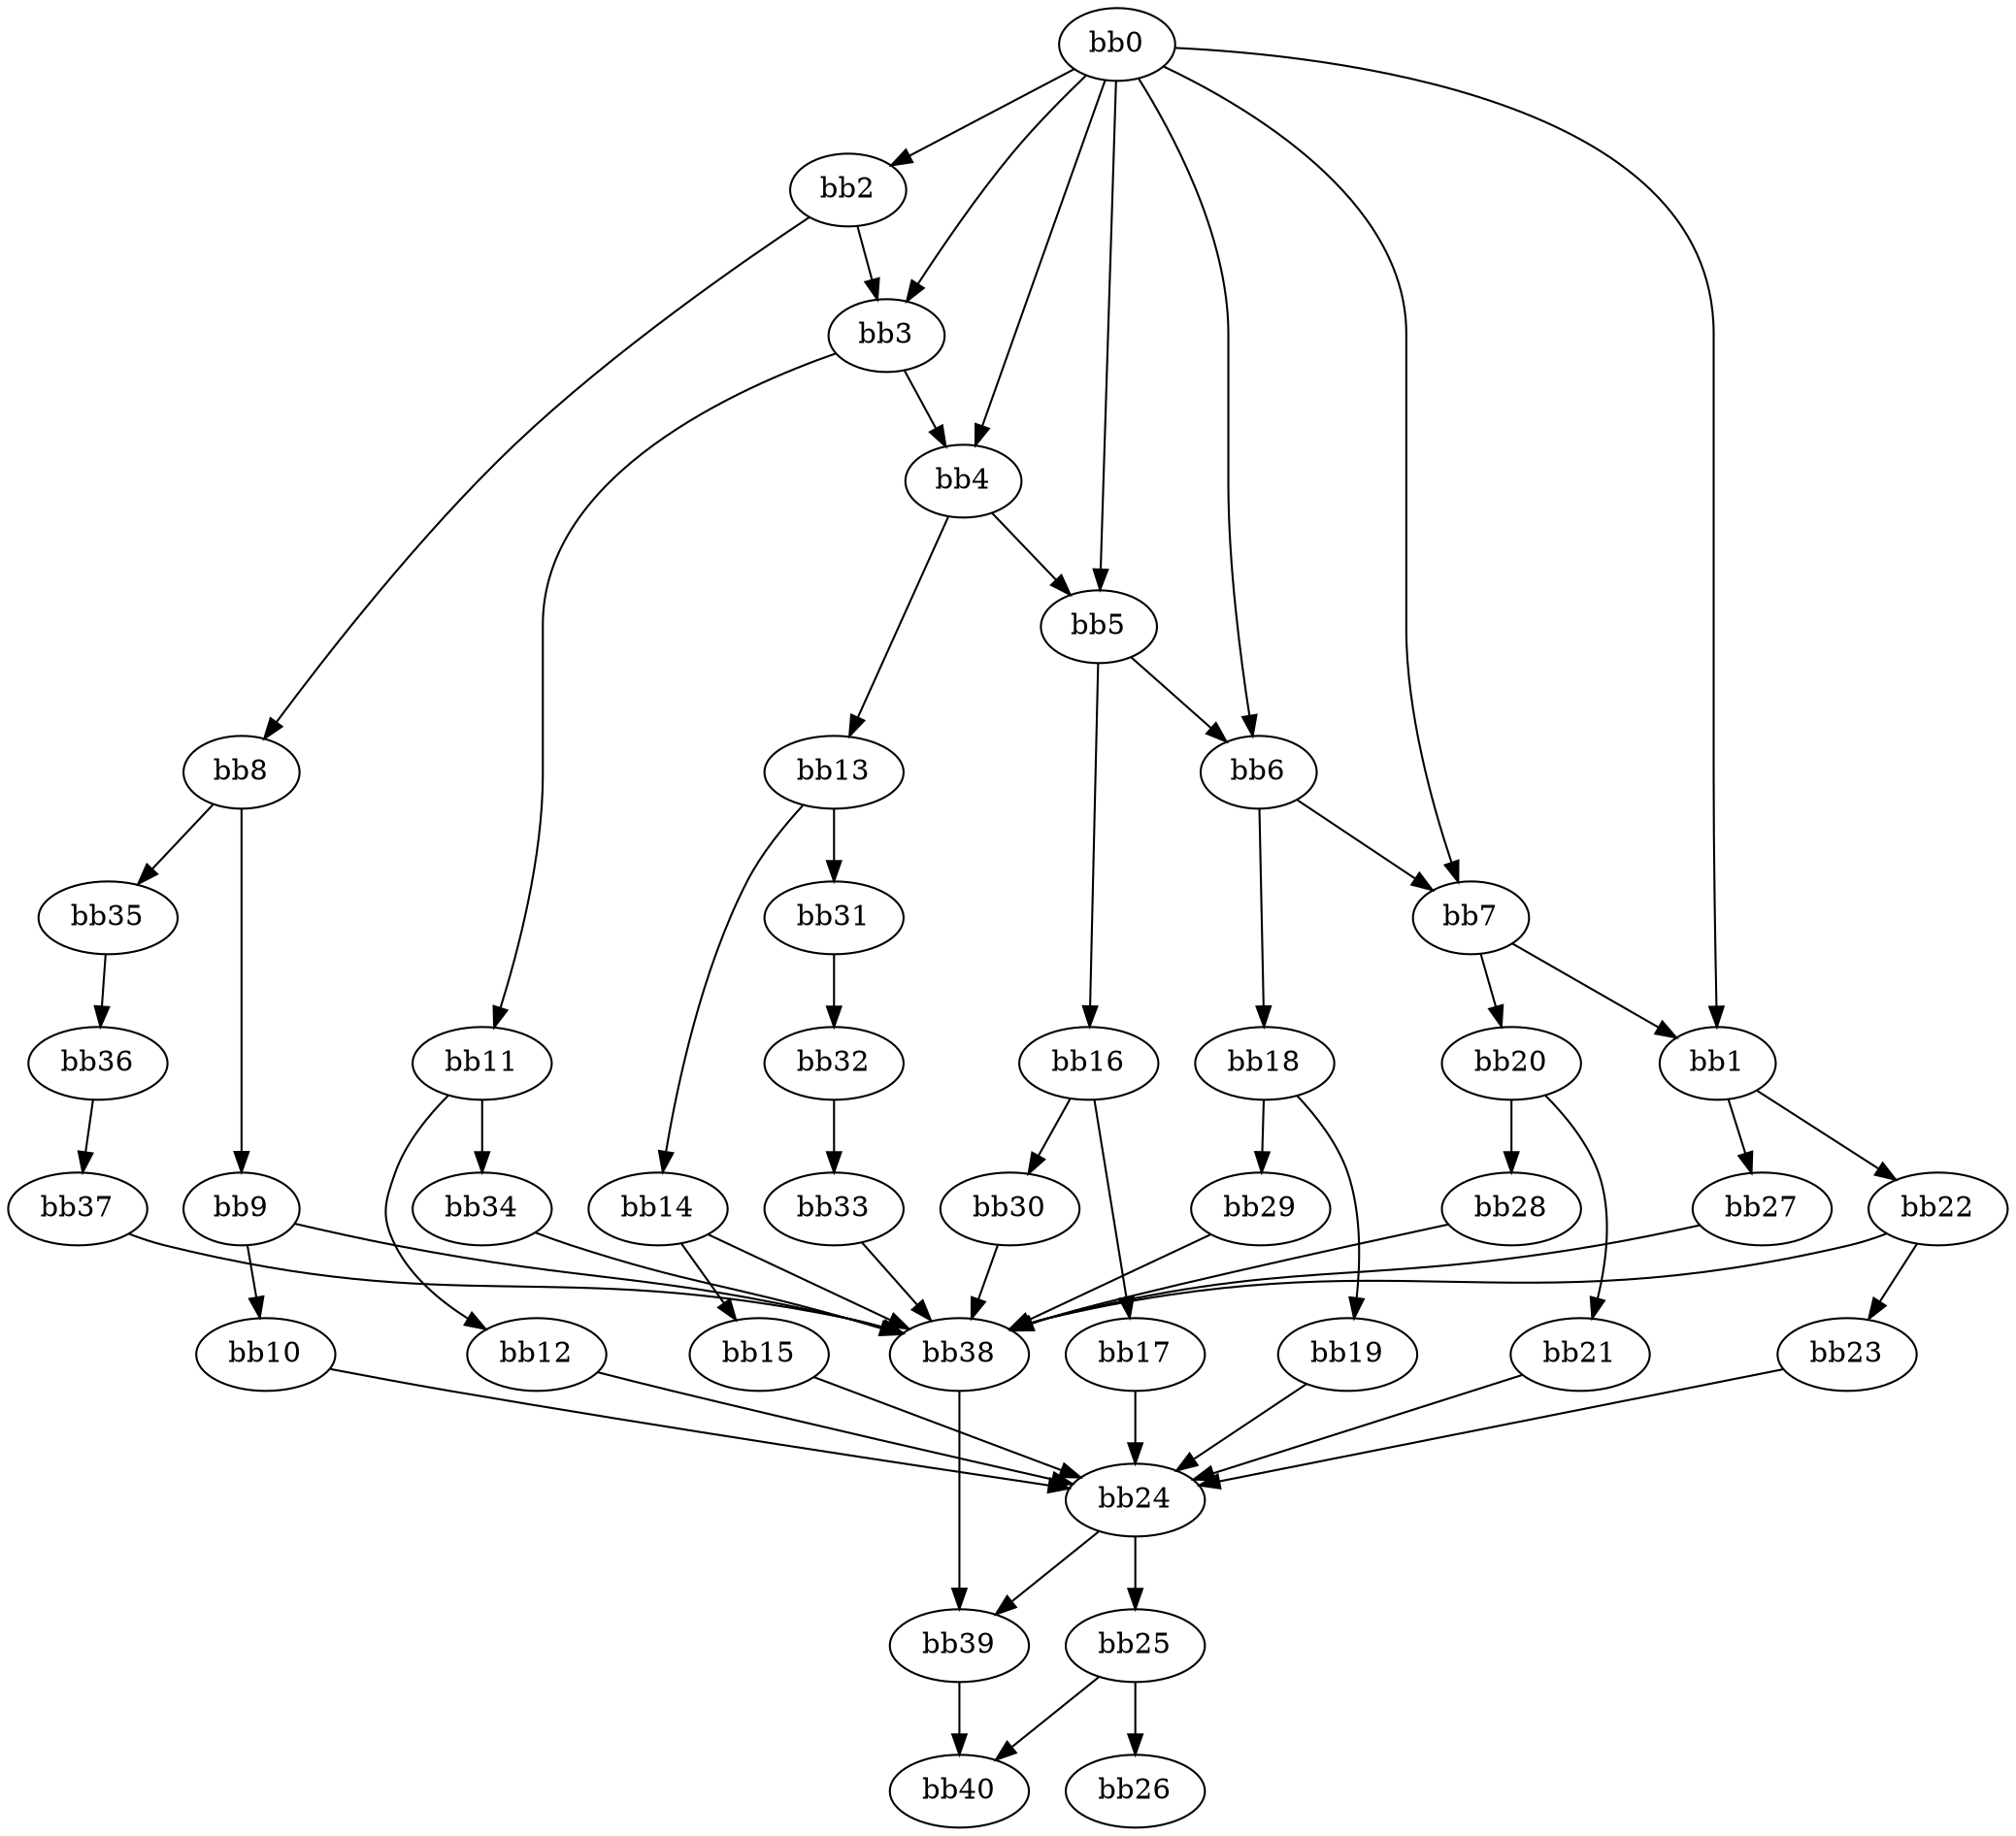 digraph {
    0 [ label = "bb0\l" ]
    1 [ label = "bb1\l" ]
    2 [ label = "bb2\l" ]
    3 [ label = "bb3\l" ]
    4 [ label = "bb4\l" ]
    5 [ label = "bb5\l" ]
    6 [ label = "bb6\l" ]
    7 [ label = "bb7\l" ]
    8 [ label = "bb8\l" ]
    9 [ label = "bb9\l" ]
    10 [ label = "bb10\l" ]
    11 [ label = "bb11\l" ]
    12 [ label = "bb12\l" ]
    13 [ label = "bb13\l" ]
    14 [ label = "bb14\l" ]
    15 [ label = "bb15\l" ]
    16 [ label = "bb16\l" ]
    17 [ label = "bb17\l" ]
    18 [ label = "bb18\l" ]
    19 [ label = "bb19\l" ]
    20 [ label = "bb20\l" ]
    21 [ label = "bb21\l" ]
    22 [ label = "bb22\l" ]
    23 [ label = "bb23\l" ]
    24 [ label = "bb24\l" ]
    25 [ label = "bb25\l" ]
    26 [ label = "bb26\l" ]
    27 [ label = "bb27\l" ]
    28 [ label = "bb28\l" ]
    29 [ label = "bb29\l" ]
    30 [ label = "bb30\l" ]
    31 [ label = "bb31\l" ]
    32 [ label = "bb32\l" ]
    33 [ label = "bb33\l" ]
    34 [ label = "bb34\l" ]
    35 [ label = "bb35\l" ]
    36 [ label = "bb36\l" ]
    37 [ label = "bb37\l" ]
    38 [ label = "bb38\l" ]
    39 [ label = "bb39\l" ]
    40 [ label = "bb40\l" ]
    0 -> 1 [ ]
    0 -> 2 [ ]
    0 -> 3 [ ]
    0 -> 4 [ ]
    0 -> 5 [ ]
    0 -> 6 [ ]
    0 -> 7 [ ]
    1 -> 22 [ ]
    1 -> 27 [ ]
    2 -> 3 [ ]
    2 -> 8 [ ]
    3 -> 4 [ ]
    3 -> 11 [ ]
    4 -> 5 [ ]
    4 -> 13 [ ]
    5 -> 6 [ ]
    5 -> 16 [ ]
    6 -> 7 [ ]
    6 -> 18 [ ]
    7 -> 1 [ ]
    7 -> 20 [ ]
    8 -> 9 [ ]
    8 -> 35 [ ]
    9 -> 10 [ ]
    9 -> 38 [ ]
    10 -> 24 [ ]
    11 -> 12 [ ]
    11 -> 34 [ ]
    12 -> 24 [ ]
    13 -> 14 [ ]
    13 -> 31 [ ]
    14 -> 15 [ ]
    14 -> 38 [ ]
    15 -> 24 [ ]
    16 -> 17 [ ]
    16 -> 30 [ ]
    17 -> 24 [ ]
    18 -> 19 [ ]
    18 -> 29 [ ]
    19 -> 24 [ ]
    20 -> 21 [ ]
    20 -> 28 [ ]
    21 -> 24 [ ]
    22 -> 23 [ ]
    22 -> 38 [ ]
    23 -> 24 [ ]
    24 -> 25 [ ]
    24 -> 39 [ ]
    25 -> 26 [ ]
    25 -> 40 [ ]
    27 -> 38 [ ]
    28 -> 38 [ ]
    29 -> 38 [ ]
    30 -> 38 [ ]
    31 -> 32 [ ]
    32 -> 33 [ ]
    33 -> 38 [ ]
    34 -> 38 [ ]
    35 -> 36 [ ]
    36 -> 37 [ ]
    37 -> 38 [ ]
    38 -> 39 [ ]
    39 -> 40 [ ]
}

